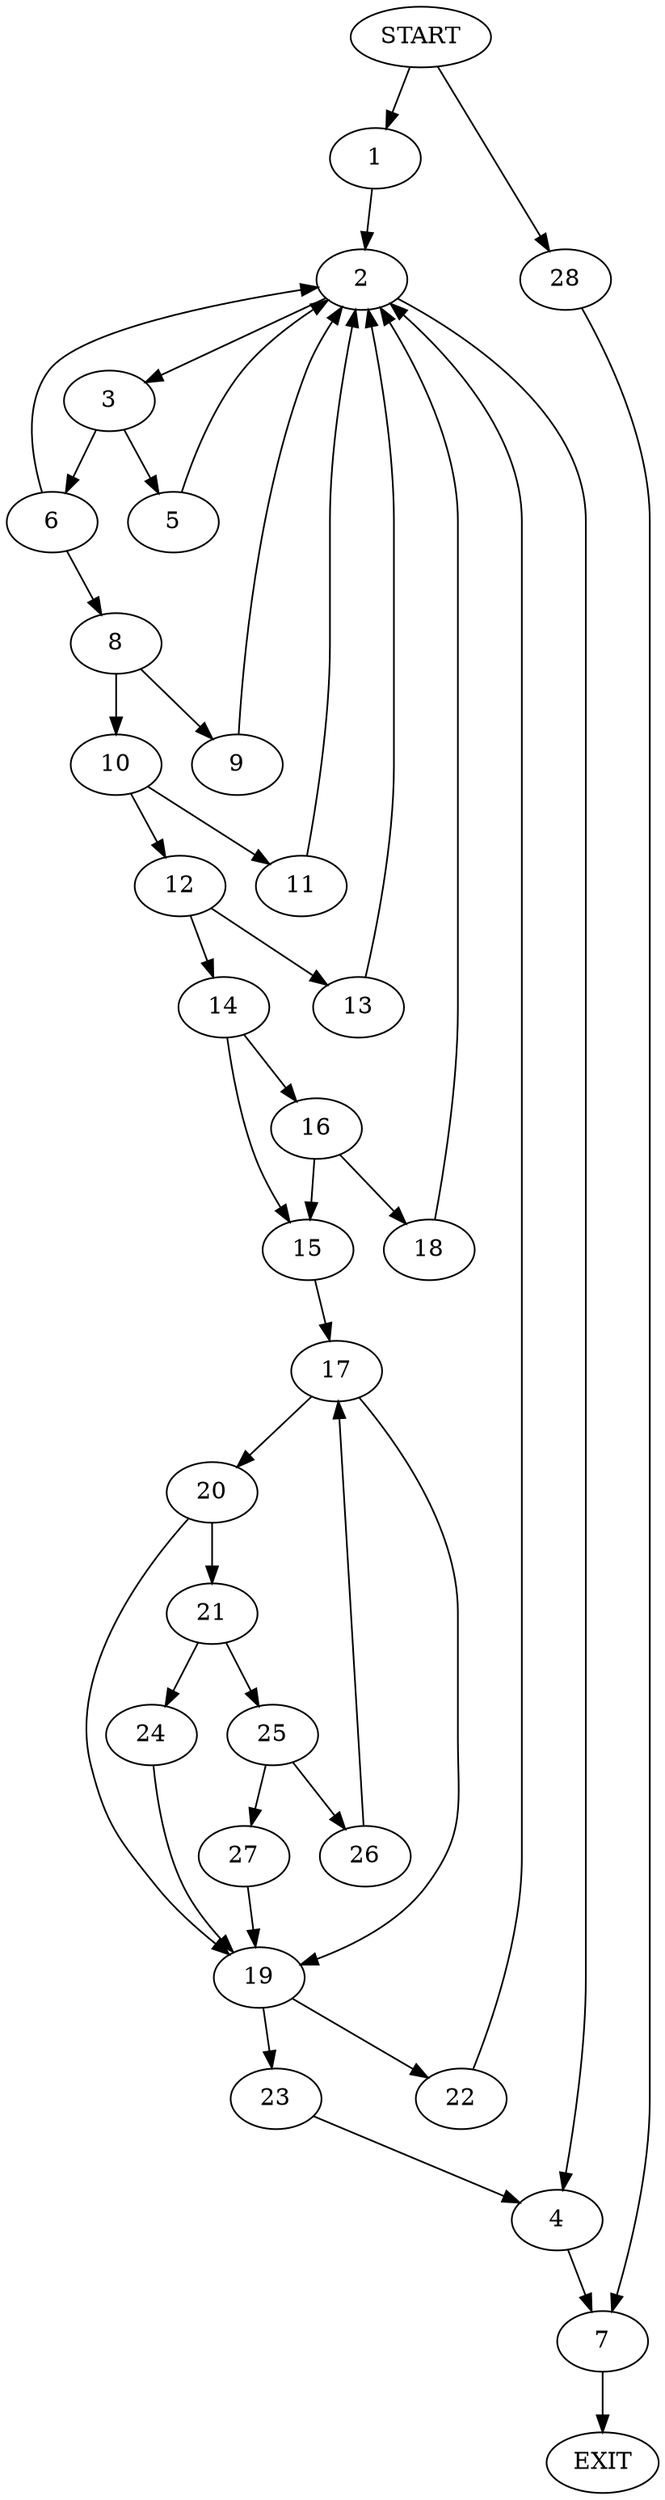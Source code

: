digraph {
0 [label="START"]
29 [label="EXIT"]
0 -> 1
1 -> 2
2 -> 3
2 -> 4
3 -> 5
3 -> 6
4 -> 7
5 -> 2
6 -> 2
6 -> 8
8 -> 9
8 -> 10
9 -> 2
10 -> 11
10 -> 12
12 -> 13
12 -> 14
11 -> 2
13 -> 2
14 -> 15
14 -> 16
15 -> 17
16 -> 18
16 -> 15
18 -> 2
17 -> 19
17 -> 20
20 -> 21
20 -> 19
19 -> 22
19 -> 23
21 -> 24
21 -> 25
24 -> 19
25 -> 26
25 -> 27
27 -> 19
26 -> 17
23 -> 4
22 -> 2
7 -> 29
0 -> 28
28 -> 7
}
